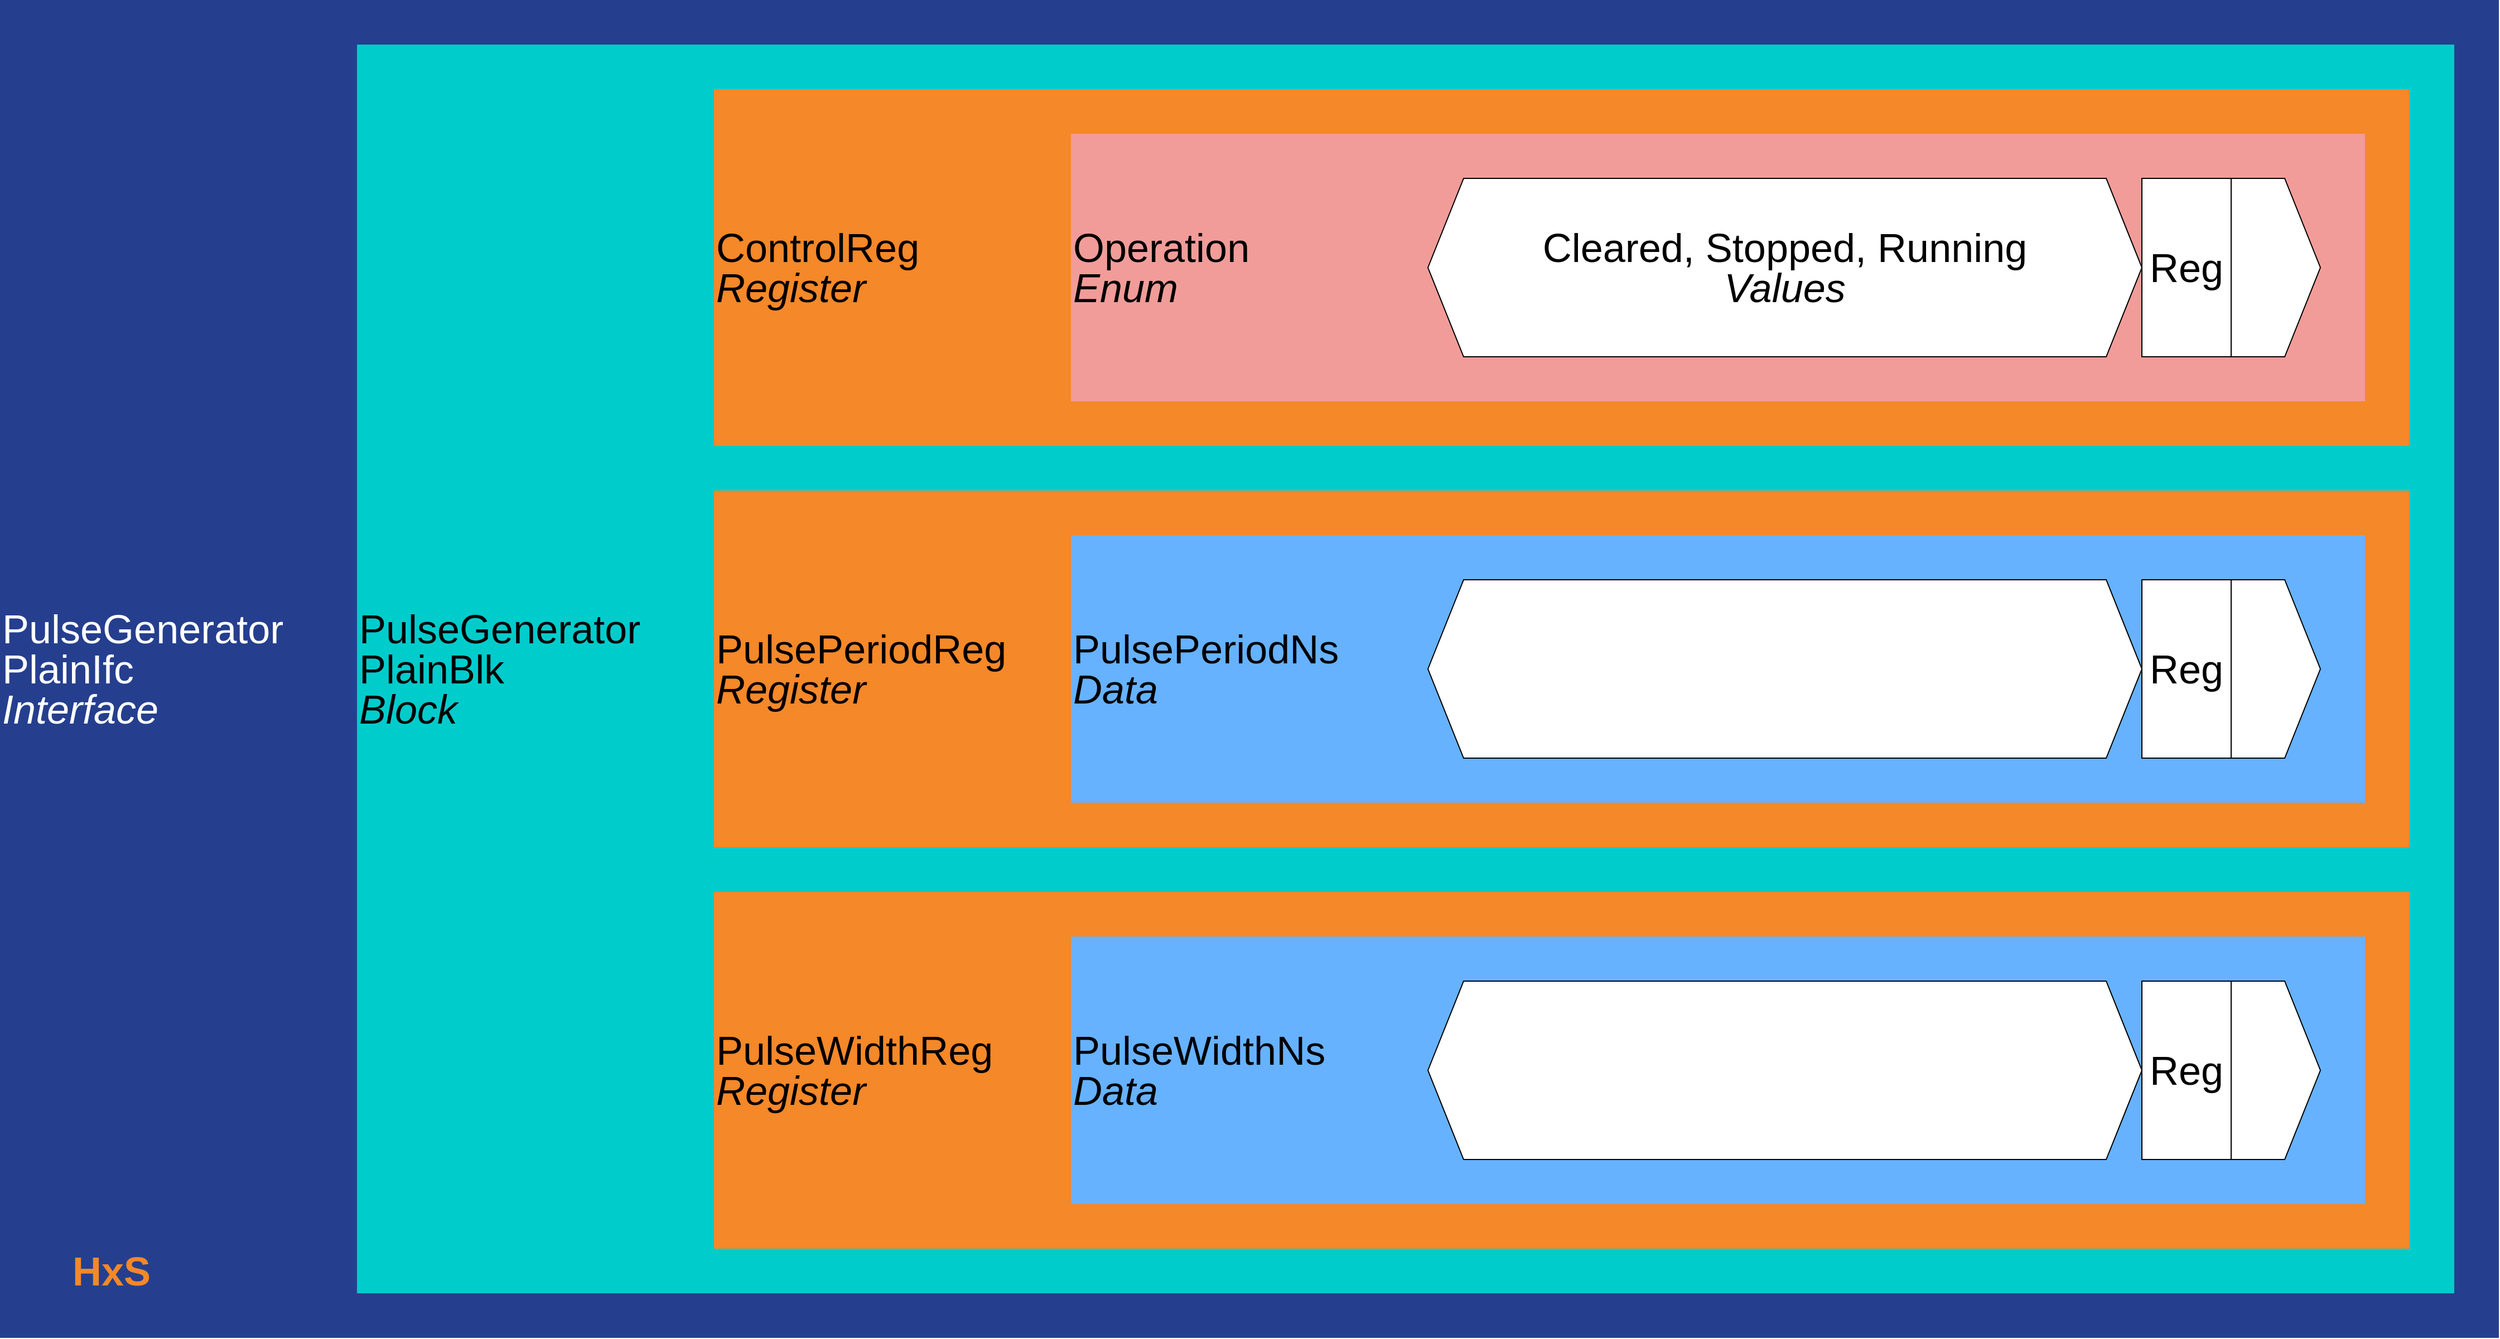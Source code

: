 <mxfile compressed="false" pages="3" type="device">
    <diagram id="c3fe303b-1e93-4caa-93d2-6ed169da0b8b" name="Complete">
        <mxGraphModel arrows="1" connect="1" fold="1" grid="1" gridSize="10" guides="1" math="0" page="1" pageScale="1" shadow="0" tooltips="1">
            <root>
                <mxCell id="0"/>
                <mxCell id="1" parent="0"/>
                <mxCell id="9d1b6b92-33cf-4e40-8269-ba4ef65aaba4" parent="0" value="Foreground"/>
                <mxCell id="a6cb158c-c762-4e73-a0cb-9b00cd7c65d3" parent="9d1b6b92-33cf-4e40-8269-ba4ef65aaba4" style="rounded=0;whiteSpace=wrap;html=1;fillColor=#253F8E;fontSize=36.0;fontColor=#FFFFFF;align=left;strokeColor=none" value="&lt;p style=&quot;line-height: 100%;&quot;&gt;PulseGenerator&lt;br&gt;PlainIfc&lt;br&gt;&lt;i&gt;Interface&lt;/i&gt;&lt;/p&gt;" vertex="1">
                    <mxGeometry as="geometry" height="1200.0" width="2240.0" x="40.0" y="40.0"/>
                </mxCell>
                <mxCell id="1ae88d92-da39-4444-add1-bfb841453f45" parent="9d1b6b92-33cf-4e40-8269-ba4ef65aaba4" style="rounded=0;whiteSpace=wrap;html=1;fillColor=#00CCCC;fontSize=36.0;fontColor=#000000;align=left;strokeColor=none" value="&lt;p style=&quot;line-height: 100%;&quot;&gt;PulseGenerator&lt;br&gt;PlainBlk&lt;br&gt;&lt;i&gt;Block&lt;/i&gt;&lt;/p&gt;" vertex="1">
                    <mxGeometry as="geometry" height="1120.0" width="1880.0" x="360.0" y="80.0"/>
                </mxCell>
                <mxCell id="c3d7eea3-cc6f-481b-8e93-278e17a405e4" parent="9d1b6b92-33cf-4e40-8269-ba4ef65aaba4" style="rounded=0;whiteSpace=wrap;html=1;fillColor=#F58828;fontSize=36.0;fontColor=#000000;align=left;strokeColor=none" value="&lt;p style=&quot;line-height: 100%;&quot;&gt;ControlReg&lt;br&gt;&lt;i&gt;Register&lt;/i&gt;&lt;/p&gt;" vertex="1">
                    <mxGeometry as="geometry" height="320.0" width="1520.0" x="680.0" y="120.0"/>
                </mxCell>
                <mxCell id="0228e14c-0a9f-424b-8cad-faaab3a52d50" parent="9d1b6b92-33cf-4e40-8269-ba4ef65aaba4" style="rounded=0;whiteSpace=wrap;html=1;fillColor=#F19C99;fontSize=36.0;fontColor=#000000;align=left;strokeColor=none" value="&lt;p style=&quot;line-height: 100%;&quot;&gt;Operation&lt;br&gt;&lt;i&gt;Enum&lt;/i&gt;&lt;/p&gt;" vertex="1">
                    <mxGeometry as="geometry" height="240.0" width="1160.0" x="1000.0" y="160.0"/>
                </mxCell>
                <mxCell id="7914de2f-a957-436b-93fc-17769031c480" parent="9d1b6b92-33cf-4e40-8269-ba4ef65aaba4" style="fillColor=#FFFFFF;arrowSize=0.05;shape=doubleArrow;rounded=0;whiteSpace=wrap;html=1;fontSize=36.0;arrowWidth=1" value="&lt;p style=&quot;line-height: 100%;&quot;&gt;Cleared, Stopped, Running&lt;br&gt;&lt;i&gt;Values&lt;/i&gt;&lt;/p&gt;" vertex="1">
                    <mxGeometry as="geometry" height="160.0" width="640.0" x="1320.0" y="200.0"/>
                </mxCell>
                <mxCell id="d1016354-535d-471d-bc1f-f5e153c870b0" parent="9d1b6b92-33cf-4e40-8269-ba4ef65aaba4" style="fillColor=#FFFFFF;rounded=0;whiteSpace=wrap;html=1;fontSize=36.0;arrowWidth=1" value="&lt;p style=&quot;line-height: 100%;&quot;&gt;Reg&lt;/p&gt;" vertex="1">
                    <mxGeometry as="geometry" height="160.0" width="80.0" x="1960.0" y="200.0"/>
                </mxCell>
                <mxCell id="c2907d33-698b-4d26-9924-aee09f2ec467" parent="9d1b6b92-33cf-4e40-8269-ba4ef65aaba4" style="fillColor=#FFFFFF;arrowSize=0.4;shape=singleArrow;rounded=0;whiteSpace=wrap;html=1;fontSize=36.0;arrowWidth=1" vertex="1">
                    <mxGeometry as="geometry" height="160.0" width="80.0" x="2040.0" y="200.0"/>
                </mxCell>
                <mxCell id="d45340dd-e9e8-4e30-8fae-9a3a41cc08ee" parent="9d1b6b92-33cf-4e40-8269-ba4ef65aaba4" style="rounded=0;whiteSpace=wrap;html=1;fillColor=#F58828;fontSize=36.0;fontColor=#000000;align=left;strokeColor=none" value="&lt;p style=&quot;line-height: 100%;&quot;&gt;PulsePeriodReg&lt;br&gt;&lt;i&gt;Register&lt;/i&gt;&lt;/p&gt;" vertex="1">
                    <mxGeometry as="geometry" height="320.0" width="1520.0" x="680.0" y="480.0"/>
                </mxCell>
                <mxCell id="86ab86a0-1fc6-4614-bf6a-c2c3c7c997a3" parent="9d1b6b92-33cf-4e40-8269-ba4ef65aaba4" style="rounded=0;whiteSpace=wrap;html=1;fillColor=#66B2FF;fontSize=36.0;fontColor=#000000;align=left;strokeColor=none" value="&lt;p style=&quot;line-height: 100%;&quot;&gt;PulsePeriodNs&lt;br&gt;&lt;i&gt;Data&lt;/i&gt;&lt;/p&gt;" vertex="1">
                    <mxGeometry as="geometry" height="240.0" width="1160.0" x="1000.0" y="520.0"/>
                </mxCell>
                <mxCell id="550c09e9-b409-4b0e-9083-dad3b212f452" parent="9d1b6b92-33cf-4e40-8269-ba4ef65aaba4" style="fillColor=#FFFFFF;arrowSize=0.05;shape=doubleArrow;rounded=0;whiteSpace=wrap;html=1;fontSize=36.0;arrowWidth=1" value="&lt;p style=&quot;line-height: 100%;&quot;&gt;&lt;/p&gt;" vertex="1">
                    <mxGeometry as="geometry" height="160.0" width="640.0" x="1320.0" y="560.0"/>
                </mxCell>
                <mxCell id="81235d46-5610-4ac7-adbb-f93a2836d798" parent="9d1b6b92-33cf-4e40-8269-ba4ef65aaba4" style="fillColor=#FFFFFF;rounded=0;whiteSpace=wrap;html=1;fontSize=36.0;arrowWidth=1" value="&lt;p style=&quot;line-height: 100%;&quot;&gt;Reg&lt;/p&gt;" vertex="1">
                    <mxGeometry as="geometry" height="160.0" width="80.0" x="1960.0" y="560.0"/>
                </mxCell>
                <mxCell id="41659d56-799d-49e6-bf87-b1d0d9bf6acd" parent="9d1b6b92-33cf-4e40-8269-ba4ef65aaba4" style="fillColor=#FFFFFF;arrowSize=0.4;shape=singleArrow;rounded=0;whiteSpace=wrap;html=1;fontSize=36.0;arrowWidth=1" vertex="1">
                    <mxGeometry as="geometry" height="160.0" width="80.0" x="2040.0" y="560.0"/>
                </mxCell>
                <mxCell id="f918b587-fc71-40e3-9cd7-9595d240f2db" parent="9d1b6b92-33cf-4e40-8269-ba4ef65aaba4" style="rounded=0;whiteSpace=wrap;html=1;fillColor=#F58828;fontSize=36.0;fontColor=#000000;align=left;strokeColor=none" value="&lt;p style=&quot;line-height: 100%;&quot;&gt;PulseWidthReg&lt;br&gt;&lt;i&gt;Register&lt;/i&gt;&lt;/p&gt;" vertex="1">
                    <mxGeometry as="geometry" height="320.0" width="1520.0" x="680.0" y="840.0"/>
                </mxCell>
                <mxCell id="1a5f654a-95a9-4fc0-810b-4fe7d608154b" parent="9d1b6b92-33cf-4e40-8269-ba4ef65aaba4" style="rounded=0;whiteSpace=wrap;html=1;fillColor=#66B2FF;fontSize=36.0;fontColor=#000000;align=left;strokeColor=none" value="&lt;p style=&quot;line-height: 100%;&quot;&gt;PulseWidthNs&lt;br&gt;&lt;i&gt;Data&lt;/i&gt;&lt;/p&gt;" vertex="1">
                    <mxGeometry as="geometry" height="240.0" width="1160.0" x="1000.0" y="880.0"/>
                </mxCell>
                <mxCell id="ac0703e4-2075-4cd9-9952-833d54728579" parent="9d1b6b92-33cf-4e40-8269-ba4ef65aaba4" style="fillColor=#FFFFFF;arrowSize=0.05;shape=doubleArrow;rounded=0;whiteSpace=wrap;html=1;fontSize=36.0;arrowWidth=1" value="&lt;p style=&quot;line-height: 100%;&quot;&gt;&lt;/p&gt;" vertex="1">
                    <mxGeometry as="geometry" height="160.0" width="640.0" x="1320.0" y="920.0"/>
                </mxCell>
                <mxCell id="c62e83a2-eb4a-40b5-9921-90587837c61b" parent="9d1b6b92-33cf-4e40-8269-ba4ef65aaba4" style="fillColor=#FFFFFF;rounded=0;whiteSpace=wrap;html=1;fontSize=36.0;arrowWidth=1" value="&lt;p style=&quot;line-height: 100%;&quot;&gt;Reg&lt;/p&gt;" vertex="1">
                    <mxGeometry as="geometry" height="160.0" width="80.0" x="1960.0" y="920.0"/>
                </mxCell>
                <mxCell id="d40ef3d4-2530-45e9-b631-7db48292b4d8" parent="9d1b6b92-33cf-4e40-8269-ba4ef65aaba4" style="fillColor=#FFFFFF;arrowSize=0.4;shape=singleArrow;rounded=0;whiteSpace=wrap;html=1;fontSize=36.0;arrowWidth=1" vertex="1">
                    <mxGeometry as="geometry" height="160.0" width="80.0" x="2040.0" y="920.0"/>
                </mxCell>
                <mxCell id="907c2c4c-86e7-4d97-abda-005671994bfb" parent="9d1b6b92-33cf-4e40-8269-ba4ef65aaba4" style="fillColor=none;verticalAlign=middle;labelBorderColor=none;fontSize=36.0;align=center;fontStyle=1;strokeColor=none;fontColor=#F58828;rounded=0;whiteSpace=wrap;html=1" value="&lt;p style=&quot;line-height: 100%;&quot;&gt;HxS&lt;/p&gt;" vertex="1">
                    <mxGeometry as="geometry" height="120.0" width="200.0" x="40.0" y="1120.0"/>
                </mxCell>
            </root>
        </mxGraphModel>
    </diagram>
    <diagram id="8a26b175-26e6-41ca-81c5-71dbfd7195ac" name="Slice0">
        <mxGraphModel arrows="1" connect="1" fold="1" grid="1" gridSize="10" guides="1" math="0" page="1" pageScale="1" shadow="0" tooltips="1">
            <root>
                <mxCell id="0"/>
                <mxCell id="1" parent="0"/>
                <mxCell id="10a225e6-ef18-4b75-83d6-d98cd713f463" parent="0" value="Foreground"/>
                <mxCell id="2fbd40a9-c714-4197-8510-2b9e3e5864b0" parent="10a225e6-ef18-4b75-83d6-d98cd713f463" style="rounded=0;whiteSpace=wrap;html=1;fillColor=#253F8E;fontSize=36.0;fontColor=#FFFFFF;align=left;strokeColor=none" value="&lt;p style=&quot;line-height: 100%;&quot;&gt;PulseGenerator&lt;br&gt;PlainIfc&lt;br&gt;&lt;i&gt;Interface&lt;/i&gt;&lt;/p&gt;" vertex="1">
                    <mxGeometry as="geometry" height="1200.0" width="2240.0" x="40.0" y="40.0"/>
                </mxCell>
                <mxCell id="16dbaece-d26f-4767-acef-294c45d55d73" parent="10a225e6-ef18-4b75-83d6-d98cd713f463" style="rounded=0;whiteSpace=wrap;html=1;fillColor=#00CCCC;fontSize=36.0;fontColor=#000000;align=left;strokeColor=none" value="&lt;p style=&quot;line-height: 100%;&quot;&gt;PulseGenerator&lt;br&gt;PlainBlk&lt;br&gt;&lt;i&gt;Block&lt;/i&gt;&lt;/p&gt;" vertex="1">
                    <mxGeometry as="geometry" height="1120.0" width="1880.0" x="360.0" y="80.0"/>
                </mxCell>
                <mxCell id="2ea71a3e-30dd-41bc-9307-aa65618f643e" parent="10a225e6-ef18-4b75-83d6-d98cd713f463" style="rounded=0;whiteSpace=wrap;html=1;fillColor=#F58828;fontSize=36.0;fontColor=#000000;align=left;strokeColor=none" value="&lt;p style=&quot;line-height: 100%;&quot;&gt;ControlReg&lt;br&gt;&lt;i&gt;Register&lt;/i&gt;&lt;/p&gt;" vertex="1">
                    <mxGeometry as="geometry" height="320.0" width="1520.0" x="680.0" y="120.0"/>
                </mxCell>
                <mxCell id="7c7975be-c832-4df7-b4e3-161fbd7b845b" parent="10a225e6-ef18-4b75-83d6-d98cd713f463" style="rounded=0;whiteSpace=wrap;html=1;fillColor=#F19C99;fontSize=36.0;fontColor=#000000;align=left;strokeColor=none" value="&lt;p style=&quot;line-height: 100%;&quot;&gt;Operation&lt;br&gt;&lt;i&gt;Enum&lt;/i&gt;&lt;/p&gt;" vertex="1">
                    <mxGeometry as="geometry" height="240.0" width="1160.0" x="1000.0" y="160.0"/>
                </mxCell>
                <mxCell id="1da661c1-194c-440d-a673-3d1dba881d3e" parent="10a225e6-ef18-4b75-83d6-d98cd713f463" style="fillColor=#FFFFFF;arrowSize=0.05;shape=doubleArrow;rounded=0;whiteSpace=wrap;html=1;fontSize=36.0;arrowWidth=1" value="&lt;p style=&quot;line-height: 100%;&quot;&gt;Cleared, Stopped, Running&lt;br&gt;&lt;i&gt;Values&lt;/i&gt;&lt;/p&gt;" vertex="1">
                    <mxGeometry as="geometry" height="160.0" width="640.0" x="1320.0" y="200.0"/>
                </mxCell>
                <mxCell id="755df106-912d-4b45-8571-fe80296975c2" parent="10a225e6-ef18-4b75-83d6-d98cd713f463" style="fillColor=#FFFFFF;rounded=0;whiteSpace=wrap;html=1;fontSize=36.0;arrowWidth=1" value="&lt;p style=&quot;line-height: 100%;&quot;&gt;Reg&lt;/p&gt;" vertex="1">
                    <mxGeometry as="geometry" height="160.0" width="80.0" x="1960.0" y="200.0"/>
                </mxCell>
                <mxCell id="71ed8fbd-99cf-4fd0-ba8b-64b021a1b882" parent="10a225e6-ef18-4b75-83d6-d98cd713f463" style="fillColor=#FFFFFF;arrowSize=0.4;shape=singleArrow;rounded=0;whiteSpace=wrap;html=1;fontSize=36.0;arrowWidth=1" vertex="1">
                    <mxGeometry as="geometry" height="160.0" width="80.0" x="2040.0" y="200.0"/>
                </mxCell>
                <mxCell id="dc090c50-7cc1-434e-9cf7-2f6fcc122f85" parent="10a225e6-ef18-4b75-83d6-d98cd713f463" style="rounded=0;whiteSpace=wrap;html=1;fillColor=#F58828;fontSize=36.0;fontColor=#000000;align=left;strokeColor=none" value="&lt;p style=&quot;line-height: 100%;&quot;&gt;PulsePeriodReg&lt;br&gt;&lt;i&gt;Register&lt;/i&gt;&lt;/p&gt;" vertex="1">
                    <mxGeometry as="geometry" height="320.0" width="1520.0" x="680.0" y="480.0"/>
                </mxCell>
                <mxCell id="ffe67f56-49b5-44fb-a974-c71268d0007b" parent="10a225e6-ef18-4b75-83d6-d98cd713f463" style="rounded=0;whiteSpace=wrap;html=1;fillColor=#66B2FF;fontSize=36.0;fontColor=#000000;align=left;strokeColor=none" value="&lt;p style=&quot;line-height: 100%;&quot;&gt;PulsePeriodNs&lt;br&gt;&lt;i&gt;Data&lt;/i&gt;&lt;/p&gt;" vertex="1">
                    <mxGeometry as="geometry" height="240.0" width="1160.0" x="1000.0" y="520.0"/>
                </mxCell>
                <mxCell id="79d7567c-246b-4437-b495-98e1f0faedf5" parent="10a225e6-ef18-4b75-83d6-d98cd713f463" style="fillColor=#FFFFFF;arrowSize=0.05;shape=doubleArrow;rounded=0;whiteSpace=wrap;html=1;fontSize=36.0;arrowWidth=1" value="&lt;p style=&quot;line-height: 100%;&quot;&gt;&lt;/p&gt;" vertex="1">
                    <mxGeometry as="geometry" height="160.0" width="640.0" x="1320.0" y="560.0"/>
                </mxCell>
                <mxCell id="7b144b64-5e50-4b07-9356-27dc26b06926" parent="10a225e6-ef18-4b75-83d6-d98cd713f463" style="fillColor=#FFFFFF;rounded=0;whiteSpace=wrap;html=1;fontSize=36.0;arrowWidth=1" value="&lt;p style=&quot;line-height: 100%;&quot;&gt;Reg&lt;/p&gt;" vertex="1">
                    <mxGeometry as="geometry" height="160.0" width="80.0" x="1960.0" y="560.0"/>
                </mxCell>
                <mxCell id="84527689-82f5-4db9-8385-988e7db820dd" parent="10a225e6-ef18-4b75-83d6-d98cd713f463" style="fillColor=#FFFFFF;arrowSize=0.4;shape=singleArrow;rounded=0;whiteSpace=wrap;html=1;fontSize=36.0;arrowWidth=1" vertex="1">
                    <mxGeometry as="geometry" height="160.0" width="80.0" x="2040.0" y="560.0"/>
                </mxCell>
                <mxCell id="80896e39-e50d-4faa-8057-f9d7c89bb934" parent="10a225e6-ef18-4b75-83d6-d98cd713f463" style="rounded=0;whiteSpace=wrap;html=1;fillColor=#F58828;fontSize=36.0;fontColor=#000000;align=left;strokeColor=none" value="&lt;p style=&quot;line-height: 100%;&quot;&gt;PulseWidthReg&lt;br&gt;&lt;i&gt;Register&lt;/i&gt;&lt;/p&gt;" vertex="1">
                    <mxGeometry as="geometry" height="320.0" width="1520.0" x="680.0" y="840.0"/>
                </mxCell>
                <mxCell id="cb2f0263-73b3-4084-bc0d-d5d5c5116073" parent="10a225e6-ef18-4b75-83d6-d98cd713f463" style="rounded=0;whiteSpace=wrap;html=1;fillColor=#66B2FF;fontSize=36.0;fontColor=#000000;align=left;strokeColor=none" value="&lt;p style=&quot;line-height: 100%;&quot;&gt;PulseWidthNs&lt;br&gt;&lt;i&gt;Data&lt;/i&gt;&lt;/p&gt;" vertex="1">
                    <mxGeometry as="geometry" height="240.0" width="1160.0" x="1000.0" y="880.0"/>
                </mxCell>
                <mxCell id="1e21b125-6a01-4c33-a87f-c7b460805c1a" parent="10a225e6-ef18-4b75-83d6-d98cd713f463" style="fillColor=#FFFFFF;arrowSize=0.05;shape=doubleArrow;rounded=0;whiteSpace=wrap;html=1;fontSize=36.0;arrowWidth=1" value="&lt;p style=&quot;line-height: 100%;&quot;&gt;&lt;/p&gt;" vertex="1">
                    <mxGeometry as="geometry" height="160.0" width="640.0" x="1320.0" y="920.0"/>
                </mxCell>
                <mxCell id="1cfac6f0-e268-4c65-a8fe-56d088fbdd50" parent="10a225e6-ef18-4b75-83d6-d98cd713f463" style="fillColor=#FFFFFF;rounded=0;whiteSpace=wrap;html=1;fontSize=36.0;arrowWidth=1" value="&lt;p style=&quot;line-height: 100%;&quot;&gt;Reg&lt;/p&gt;" vertex="1">
                    <mxGeometry as="geometry" height="160.0" width="80.0" x="1960.0" y="920.0"/>
                </mxCell>
                <mxCell id="5b3fc791-9278-4fe7-b7aa-3f021273b9d8" parent="10a225e6-ef18-4b75-83d6-d98cd713f463" style="fillColor=#FFFFFF;arrowSize=0.4;shape=singleArrow;rounded=0;whiteSpace=wrap;html=1;fontSize=36.0;arrowWidth=1" vertex="1">
                    <mxGeometry as="geometry" height="160.0" width="80.0" x="2040.0" y="920.0"/>
                </mxCell>
                <mxCell id="aed5dad6-c644-4f2c-985b-8949794637d8" parent="10a225e6-ef18-4b75-83d6-d98cd713f463" style="fillColor=none;verticalAlign=middle;labelBorderColor=none;fontSize=36.0;align=center;fontStyle=1;strokeColor=none;fontColor=#F58828;rounded=0;whiteSpace=wrap;html=1" value="&lt;p style=&quot;line-height: 100%;&quot;&gt;HxS&lt;/p&gt;" vertex="1">
                    <mxGeometry as="geometry" height="120.0" width="200.0" x="40.0" y="1120.0"/>
                </mxCell>
            </root>
        </mxGraphModel>
    </diagram>
    <diagram id="028043c9-ea1c-462c-989e-61d024ef04ce" name="Comments">
        <mxGraphModel arrows="1" connect="1" fold="1" grid="1" gridSize="10" guides="1" math="0" page="1" pageScale="1" shadow="0" tooltips="1">
            <root>
                <mxCell id="0"/>
                <mxCell id="1" parent="0"/>
                <mxCell id="80fc3d4b-f53b-4d03-91ad-6a54d0251e6b" parent="0" value="Foreground"/>
                <mxCell id="e6dbb8d0-25e5-47f8-987d-aefff7684f61" parent="80fc3d4b-f53b-4d03-91ad-6a54d0251e6b" style="fillColor=none;verticalAlign=middle;labelBorderColor=none;fontSize=36.0;align=center;fontStyle=1;strokeColor=none;fontColor=#000000;rounded=0;whiteSpace=wrap;html=1" value="&lt;p style=&quot;line-height: 100%;&quot;&gt;Copyright (C) 2025 Eccelerators GmbH&#10;&#10;This code was generated by:&#10;&#10;HxS Compiler 1.0.22-db393ac2&#10;Docs Extension for HxS 1.0.20-a9c8e544&#10;&#10;Further information at https://eccelerators.com/hxs&#10;&#10;Changes to this file may cause incorrect behavior and will be lost if the&#10;code is regenerated.&#10;&#10;&#10;&lt;/p&gt;" vertex="1">
                    <mxGeometry as="geometry" height="2000.0" width="4000.0" x="40.0" y="40.0"/>
                </mxCell>
            </root>
        </mxGraphModel>
    </diagram>
</mxfile>
